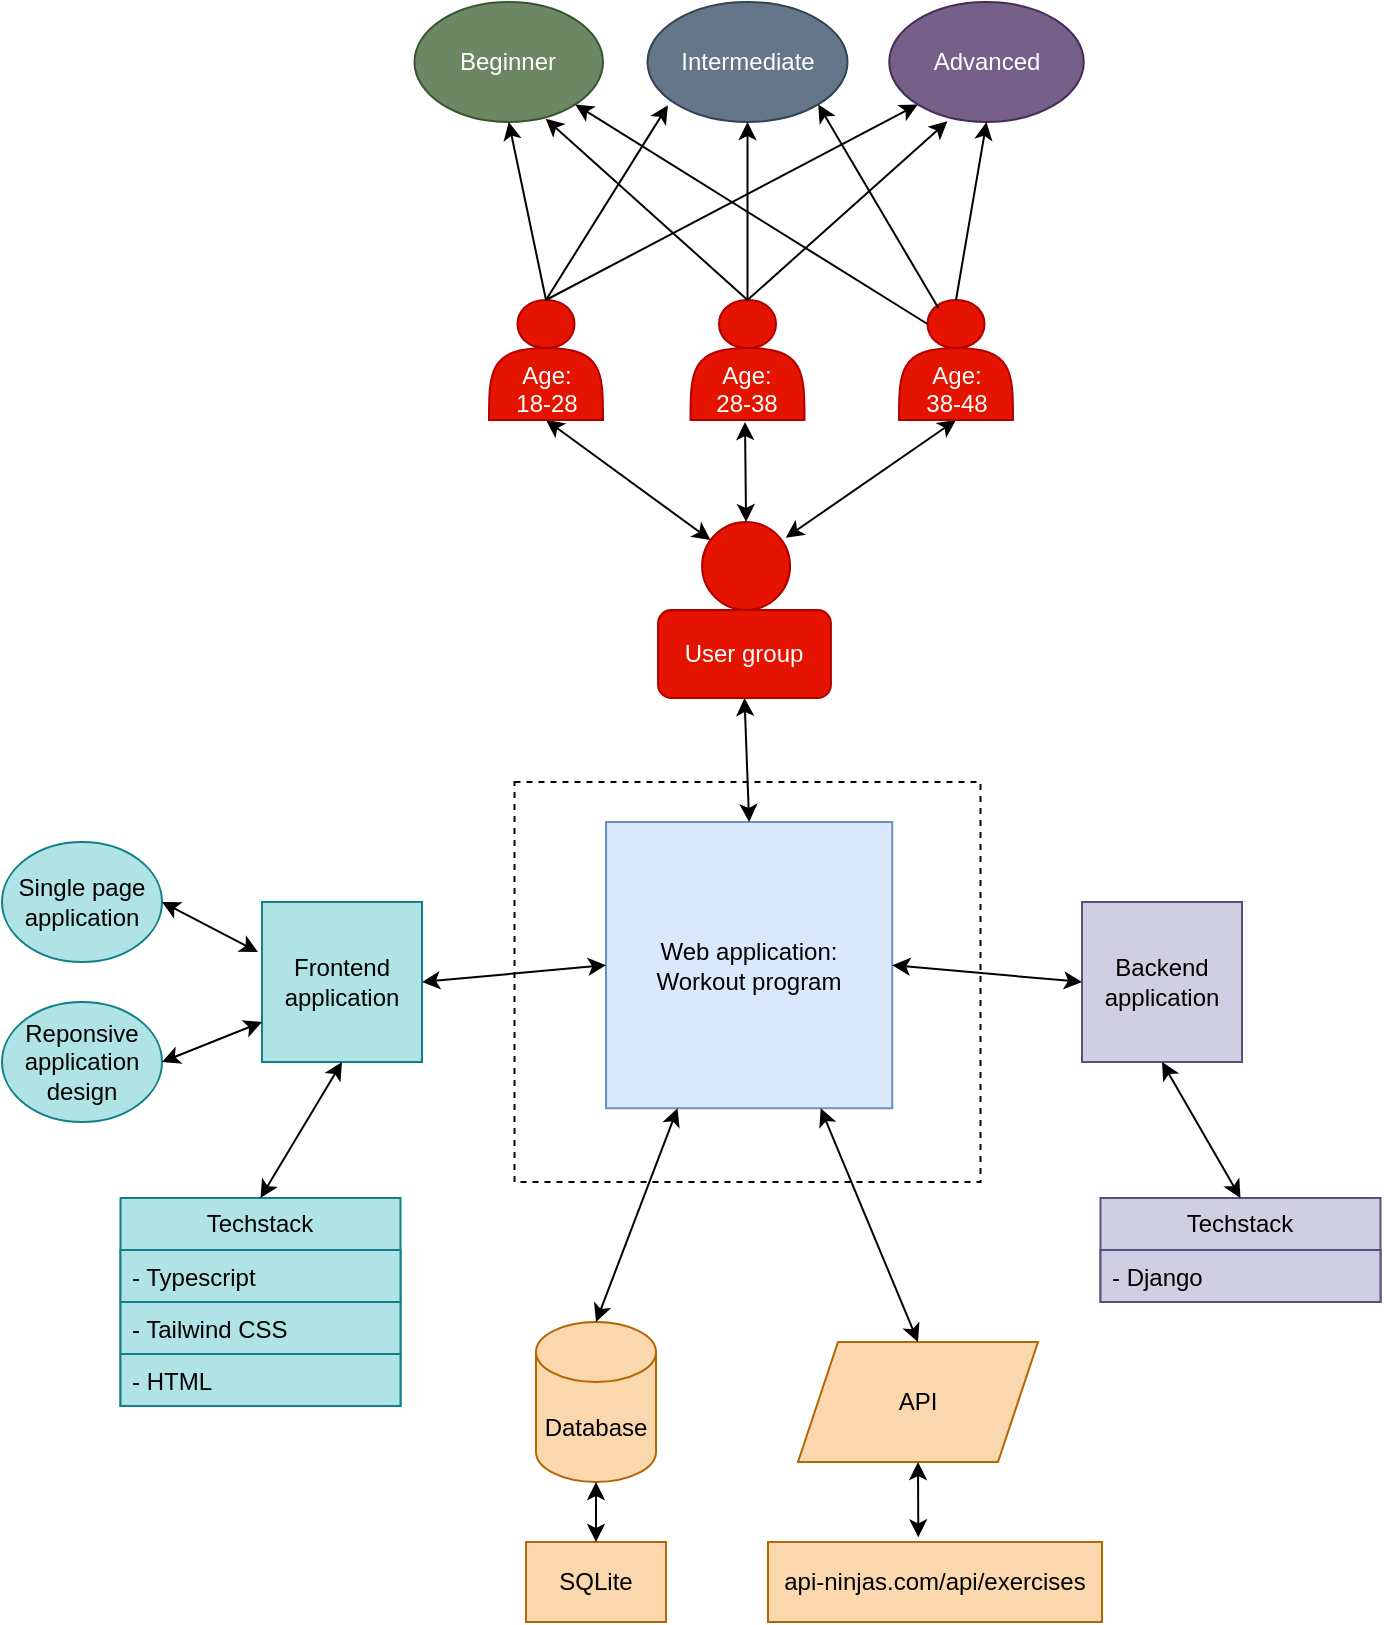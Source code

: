 <mxfile version="24.3.1" type="github">
  <diagram id="prtHgNgQTEPvFCAcTncT" name="Page-1">
    <mxGraphModel dx="956" dy="1661" grid="1" gridSize="10" guides="1" tooltips="1" connect="1" arrows="1" fold="1" page="1" pageScale="1" pageWidth="827" pageHeight="1169" math="0" shadow="0">
      <root>
        <mxCell id="0" />
        <mxCell id="1" parent="0" />
        <mxCell id="ni0Bwwu1d2FK_Tjyk0nq-4" value="" style="verticalLabelPosition=bottom;verticalAlign=top;html=1;shape=mxgraph.basic.rect;fillColor2=none;strokeWidth=1;size=20;indent=5;dashed=1;fillColor=none;" vertex="1" parent="1">
          <mxGeometry x="296.25" y="-640" width="233" height="200" as="geometry" />
        </mxCell>
        <mxCell id="jflDCZqAaWjYb9wbbqbs-2" value="User group" style="rounded=1;whiteSpace=wrap;html=1;fillColor=#e51400;strokeColor=#B20000;fontColor=#ffffff;" parent="1" vertex="1">
          <mxGeometry x="368.03" y="-726" width="86.43" height="44" as="geometry" />
        </mxCell>
        <mxCell id="jflDCZqAaWjYb9wbbqbs-3" value="" style="ellipse;whiteSpace=wrap;html=1;aspect=fixed;fillColor=#e51400;strokeColor=#B20000;fontColor=#ffffff;" parent="1" vertex="1">
          <mxGeometry x="390.03" y="-770" width="44" height="44" as="geometry" />
        </mxCell>
        <mxCell id="jflDCZqAaWjYb9wbbqbs-12" value="" style="endArrow=classic;html=1;rounded=0;startArrow=classic;exitX=0.951;exitY=0.179;exitDx=0;exitDy=0;entryX=0.5;entryY=1;entryDx=0;entryDy=0;exitPerimeter=0;" parent="1" edge="1" target="ni0Bwwu1d2FK_Tjyk0nq-64" source="jflDCZqAaWjYb9wbbqbs-3">
          <mxGeometry width="50" height="50" relative="1" as="geometry">
            <mxPoint x="448.5" y="-740" as="sourcePoint" />
            <mxPoint x="488.5" y="-770" as="targetPoint" />
          </mxGeometry>
        </mxCell>
        <mxCell id="jflDCZqAaWjYb9wbbqbs-14" value="" style="endArrow=classic;html=1;rounded=0;startArrow=classic;exitX=0.5;exitY=0;exitDx=0;exitDy=0;" parent="1" edge="1" source="jflDCZqAaWjYb9wbbqbs-3">
          <mxGeometry width="50" height="50" relative="1" as="geometry">
            <mxPoint x="411.46" y="-760" as="sourcePoint" />
            <mxPoint x="411.5" y="-820" as="targetPoint" />
          </mxGeometry>
        </mxCell>
        <mxCell id="jflDCZqAaWjYb9wbbqbs-15" value="" style="endArrow=classic;html=1;rounded=0;startArrow=classic;entryX=0.5;entryY=1;entryDx=0;entryDy=0;" parent="1" edge="1" target="ni0Bwwu1d2FK_Tjyk0nq-63" source="jflDCZqAaWjYb9wbbqbs-3">
          <mxGeometry width="50" height="50" relative="1" as="geometry">
            <mxPoint x="371.45" y="-744" as="sourcePoint" />
            <mxPoint x="336.32" y="-770" as="targetPoint" />
          </mxGeometry>
        </mxCell>
        <mxCell id="jflDCZqAaWjYb9wbbqbs-22" value="Frontend application" style="whiteSpace=wrap;html=1;aspect=fixed;fillColor=#b0e3e6;strokeColor=#0e8088;" parent="1" vertex="1">
          <mxGeometry x="170" y="-580" width="80" height="80" as="geometry" />
        </mxCell>
        <mxCell id="ni0Bwwu1d2FK_Tjyk0nq-1" value="Backend application" style="whiteSpace=wrap;html=1;aspect=fixed;fillColor=#d0cee2;strokeColor=#56517e;" vertex="1" parent="1">
          <mxGeometry x="580" y="-580" width="80" height="80" as="geometry" />
        </mxCell>
        <mxCell id="ni0Bwwu1d2FK_Tjyk0nq-2" value="Database" style="shape=cylinder3;whiteSpace=wrap;html=1;boundedLbl=1;backgroundOutline=1;size=15;fillColor=#fad7ac;strokeColor=#b46504;" vertex="1" parent="1">
          <mxGeometry x="307" y="-370" width="60" height="80" as="geometry" />
        </mxCell>
        <mxCell id="ni0Bwwu1d2FK_Tjyk0nq-5" value="Techstack" style="swimlane;fontStyle=0;childLayout=stackLayout;horizontal=1;startSize=26;fillColor=#b0e3e6;horizontalStack=0;resizeParent=1;resizeParentMax=0;resizeLast=0;collapsible=1;marginBottom=0;whiteSpace=wrap;html=1;strokeColor=#0e8088;" vertex="1" parent="1">
          <mxGeometry x="99.25" y="-432" width="140" height="104" as="geometry" />
        </mxCell>
        <mxCell id="ni0Bwwu1d2FK_Tjyk0nq-6" value="- Typescript" style="text;strokeColor=#0e8088;fillColor=#b0e3e6;align=left;verticalAlign=top;spacingLeft=4;spacingRight=4;overflow=hidden;rotatable=0;points=[[0,0.5],[1,0.5]];portConstraint=eastwest;whiteSpace=wrap;html=1;" vertex="1" parent="ni0Bwwu1d2FK_Tjyk0nq-5">
          <mxGeometry y="26" width="140" height="26" as="geometry" />
        </mxCell>
        <mxCell id="ni0Bwwu1d2FK_Tjyk0nq-7" value="- Tailwind CSS" style="text;strokeColor=#0e8088;fillColor=#b0e3e6;align=left;verticalAlign=top;spacingLeft=4;spacingRight=4;overflow=hidden;rotatable=0;points=[[0,0.5],[1,0.5]];portConstraint=eastwest;whiteSpace=wrap;html=1;" vertex="1" parent="ni0Bwwu1d2FK_Tjyk0nq-5">
          <mxGeometry y="52" width="140" height="26" as="geometry" />
        </mxCell>
        <mxCell id="ni0Bwwu1d2FK_Tjyk0nq-8" value="- HTML" style="text;strokeColor=#0e8088;fillColor=#b0e3e6;align=left;verticalAlign=top;spacingLeft=4;spacingRight=4;overflow=hidden;rotatable=0;points=[[0,0.5],[1,0.5]];portConstraint=eastwest;whiteSpace=wrap;html=1;" vertex="1" parent="ni0Bwwu1d2FK_Tjyk0nq-5">
          <mxGeometry y="78" width="140" height="26" as="geometry" />
        </mxCell>
        <mxCell id="ni0Bwwu1d2FK_Tjyk0nq-9" value="Techstack" style="swimlane;fontStyle=0;childLayout=stackLayout;horizontal=1;startSize=26;fillColor=#d0cee2;horizontalStack=0;resizeParent=1;resizeParentMax=0;resizeLast=0;collapsible=1;marginBottom=0;whiteSpace=wrap;html=1;strokeColor=#56517e;" vertex="1" parent="1">
          <mxGeometry x="589.25" y="-432" width="140" height="52" as="geometry" />
        </mxCell>
        <mxCell id="ni0Bwwu1d2FK_Tjyk0nq-10" value="- Django" style="text;strokeColor=#56517e;fillColor=#d0cee2;align=left;verticalAlign=top;spacingLeft=4;spacingRight=4;overflow=hidden;rotatable=0;points=[[0,0.5],[1,0.5]];portConstraint=eastwest;whiteSpace=wrap;html=1;" vertex="1" parent="ni0Bwwu1d2FK_Tjyk0nq-9">
          <mxGeometry y="26" width="140" height="26" as="geometry" />
        </mxCell>
        <mxCell id="ni0Bwwu1d2FK_Tjyk0nq-13" value="SQLite" style="rounded=0;whiteSpace=wrap;html=1;fillColor=#fad7ac;strokeColor=#b46504;" vertex="1" parent="1">
          <mxGeometry x="302" y="-260" width="70" height="40" as="geometry" />
        </mxCell>
        <mxCell id="ni0Bwwu1d2FK_Tjyk0nq-25" value="Web application:&lt;br&gt;Workout program" style="whiteSpace=wrap;html=1;aspect=fixed;fillColor=#dae8fc;strokeColor=#6c8ebf;" vertex="1" parent="1">
          <mxGeometry x="342" y="-620" width="143.13" height="143.13" as="geometry" />
        </mxCell>
        <mxCell id="ni0Bwwu1d2FK_Tjyk0nq-27" value="API" style="shape=parallelogram;perimeter=parallelogramPerimeter;whiteSpace=wrap;html=1;fixedSize=1;fillColor=#fad7ac;strokeColor=#b46504;" vertex="1" parent="1">
          <mxGeometry x="438" y="-360" width="120" height="60" as="geometry" />
        </mxCell>
        <mxCell id="ni0Bwwu1d2FK_Tjyk0nq-28" value="" style="endArrow=classic;html=1;rounded=0;startArrow=classic;exitX=0.5;exitY=0;exitDx=0;exitDy=0;entryX=0.5;entryY=1;entryDx=0;entryDy=0;" edge="1" parent="1" source="ni0Bwwu1d2FK_Tjyk0nq-25" target="jflDCZqAaWjYb9wbbqbs-2">
          <mxGeometry width="50" height="50" relative="1" as="geometry">
            <mxPoint x="411" y="-640" as="sourcePoint" />
            <mxPoint x="411" y="-710" as="targetPoint" />
          </mxGeometry>
        </mxCell>
        <mxCell id="ni0Bwwu1d2FK_Tjyk0nq-29" value="" style="endArrow=classic;html=1;rounded=0;startArrow=classic;entryX=1;entryY=0.5;entryDx=0;entryDy=0;exitX=0;exitY=0.5;exitDx=0;exitDy=0;" edge="1" parent="1" source="ni0Bwwu1d2FK_Tjyk0nq-1" target="ni0Bwwu1d2FK_Tjyk0nq-25">
          <mxGeometry width="50" height="50" relative="1" as="geometry">
            <mxPoint x="535.13" y="-434" as="sourcePoint" />
            <mxPoint x="500" y="-460" as="targetPoint" />
          </mxGeometry>
        </mxCell>
        <mxCell id="ni0Bwwu1d2FK_Tjyk0nq-30" value="" style="endArrow=classic;html=1;rounded=0;startArrow=classic;entryX=0;entryY=0.5;entryDx=0;entryDy=0;exitX=1;exitY=0.5;exitDx=0;exitDy=0;" edge="1" parent="1" source="jflDCZqAaWjYb9wbbqbs-22" target="ni0Bwwu1d2FK_Tjyk0nq-25">
          <mxGeometry width="50" height="50" relative="1" as="geometry">
            <mxPoint x="300" y="-440" as="sourcePoint" />
            <mxPoint x="330" y="-460" as="targetPoint" />
          </mxGeometry>
        </mxCell>
        <mxCell id="ni0Bwwu1d2FK_Tjyk0nq-45" value="&lt;div&gt;&lt;br&gt;&lt;/div&gt;&lt;div&gt;&lt;br&gt;&lt;/div&gt;Age:&lt;div&gt;28-38&lt;/div&gt;" style="shape=actor;whiteSpace=wrap;html=1;fillColor=#e51400;strokeColor=#B20000;fontColor=#ffffff;" vertex="1" parent="1">
          <mxGeometry x="384.25" y="-881" width="57" height="60" as="geometry" />
        </mxCell>
        <mxCell id="ni0Bwwu1d2FK_Tjyk0nq-60" value="Beginner" style="shape=ellipse;whiteSpace=wrap;html=1;fillColor=#6d8764;strokeColor=#3A5431;fontColor=#ffffff;perimeter=ellipsePerimeter;" vertex="1" parent="1">
          <mxGeometry x="246.25" y="-1030" width="94.25" height="60" as="geometry" />
        </mxCell>
        <mxCell id="ni0Bwwu1d2FK_Tjyk0nq-61" value="Intermediate" style="shape=ellipse;whiteSpace=wrap;html=1;fillColor=#647687;strokeColor=#314354;fontColor=#ffffff;perimeter=ellipsePerimeter;" vertex="1" parent="1">
          <mxGeometry x="362.75" y="-1030" width="100" height="60" as="geometry" />
        </mxCell>
        <mxCell id="ni0Bwwu1d2FK_Tjyk0nq-68" style="edgeStyle=orthogonalEdgeStyle;rounded=0;orthogonalLoop=1;jettySize=auto;html=1;exitX=0.5;exitY=1;exitDx=0;exitDy=0;entryX=0.5;entryY=1;entryDx=0;entryDy=0;" edge="1" parent="1" source="ni0Bwwu1d2FK_Tjyk0nq-62" target="ni0Bwwu1d2FK_Tjyk0nq-62">
          <mxGeometry relative="1" as="geometry" />
        </mxCell>
        <mxCell id="ni0Bwwu1d2FK_Tjyk0nq-62" value="Advanced" style="shape=ellipse;whiteSpace=wrap;html=1;fillColor=#76608a;strokeColor=#432D57;perimeter=ellipsePerimeter;fontColor=#ffffff;" vertex="1" parent="1">
          <mxGeometry x="483.63" y="-1030" width="97.25" height="60" as="geometry" />
        </mxCell>
        <mxCell id="ni0Bwwu1d2FK_Tjyk0nq-63" value="&lt;div&gt;&lt;br&gt;&lt;/div&gt;&lt;div&gt;&lt;br&gt;&lt;/div&gt;&lt;div&gt;Age:&lt;/div&gt;18-28" style="shape=actor;whiteSpace=wrap;html=1;fillColor=#e51400;strokeColor=#B20000;fontColor=#ffffff;" vertex="1" parent="1">
          <mxGeometry x="283.5" y="-881" width="57" height="60" as="geometry" />
        </mxCell>
        <mxCell id="ni0Bwwu1d2FK_Tjyk0nq-64" value="&lt;div&gt;&lt;br&gt;&lt;/div&gt;&lt;div&gt;&lt;br&gt;&lt;/div&gt;Age:&lt;div&gt;38-48&lt;/div&gt;" style="shape=actor;whiteSpace=wrap;html=1;fillColor=#e51400;strokeColor=#B20000;fontColor=#ffffff;" vertex="1" parent="1">
          <mxGeometry x="488.5" y="-881" width="57" height="60" as="geometry" />
        </mxCell>
        <mxCell id="ni0Bwwu1d2FK_Tjyk0nq-66" value="" style="endArrow=classic;html=1;rounded=0;startArrow=none;exitX=0.5;exitY=0;exitDx=0;exitDy=0;entryX=0.5;entryY=1;entryDx=0;entryDy=0;startFill=0;" edge="1" parent="1" source="ni0Bwwu1d2FK_Tjyk0nq-64" target="ni0Bwwu1d2FK_Tjyk0nq-62">
          <mxGeometry width="50" height="50" relative="1" as="geometry">
            <mxPoint x="605.63" y="-891" as="sourcePoint" />
            <mxPoint x="605.63" y="-1000" as="targetPoint" />
          </mxGeometry>
        </mxCell>
        <mxCell id="ni0Bwwu1d2FK_Tjyk0nq-70" value="" style="endArrow=classic;html=1;rounded=0;startArrow=none;exitX=0.25;exitY=0.2;exitDx=0;exitDy=0;entryX=1;entryY=1;entryDx=0;entryDy=0;exitPerimeter=0;startFill=0;" edge="1" parent="1" source="ni0Bwwu1d2FK_Tjyk0nq-64" target="ni0Bwwu1d2FK_Tjyk0nq-60">
          <mxGeometry width="50" height="50" relative="1" as="geometry">
            <mxPoint x="459" y="-871" as="sourcePoint" />
            <mxPoint x="459" y="-980" as="targetPoint" />
          </mxGeometry>
        </mxCell>
        <mxCell id="ni0Bwwu1d2FK_Tjyk0nq-71" value="" style="endArrow=classic;html=1;rounded=0;startArrow=none;exitX=0.345;exitY=0.067;exitDx=0;exitDy=0;entryX=1;entryY=1;entryDx=0;entryDy=0;exitPerimeter=0;startFill=0;" edge="1" parent="1" source="ni0Bwwu1d2FK_Tjyk0nq-64" target="ni0Bwwu1d2FK_Tjyk0nq-61">
          <mxGeometry width="50" height="50" relative="1" as="geometry">
            <mxPoint x="498.5" y="-871" as="sourcePoint" />
            <mxPoint x="498.5" y="-980" as="targetPoint" />
          </mxGeometry>
        </mxCell>
        <mxCell id="ni0Bwwu1d2FK_Tjyk0nq-72" value="" style="endArrow=classic;html=1;rounded=0;startArrow=none;exitX=0.5;exitY=0;exitDx=0;exitDy=0;entryX=0.5;entryY=1;entryDx=0;entryDy=0;startFill=0;" edge="1" parent="1" source="ni0Bwwu1d2FK_Tjyk0nq-63" target="ni0Bwwu1d2FK_Tjyk0nq-60">
          <mxGeometry width="50" height="50" relative="1" as="geometry">
            <mxPoint x="318.5" y="-871" as="sourcePoint" />
            <mxPoint x="318.5" y="-980" as="targetPoint" />
          </mxGeometry>
        </mxCell>
        <mxCell id="ni0Bwwu1d2FK_Tjyk0nq-73" value="" style="endArrow=classic;html=1;rounded=0;startArrow=none;exitX=0.5;exitY=0;exitDx=0;exitDy=0;entryX=0.102;entryY=0.861;entryDx=0;entryDy=0;entryPerimeter=0;startFill=0;" edge="1" parent="1" source="ni0Bwwu1d2FK_Tjyk0nq-63" target="ni0Bwwu1d2FK_Tjyk0nq-61">
          <mxGeometry width="50" height="50" relative="1" as="geometry">
            <mxPoint x="577.5" y="-861" as="sourcePoint" />
            <mxPoint x="577.5" y="-970" as="targetPoint" />
          </mxGeometry>
        </mxCell>
        <mxCell id="ni0Bwwu1d2FK_Tjyk0nq-74" value="" style="endArrow=classic;html=1;rounded=0;startArrow=none;exitX=0.5;exitY=0;exitDx=0;exitDy=0;entryX=0;entryY=1;entryDx=0;entryDy=0;startFill=0;" edge="1" parent="1" source="ni0Bwwu1d2FK_Tjyk0nq-63" target="ni0Bwwu1d2FK_Tjyk0nq-62">
          <mxGeometry width="50" height="50" relative="1" as="geometry">
            <mxPoint x="277.5" y="-871" as="sourcePoint" />
            <mxPoint x="382.5" y="-988" as="targetPoint" />
          </mxGeometry>
        </mxCell>
        <mxCell id="ni0Bwwu1d2FK_Tjyk0nq-75" value="" style="endArrow=classic;html=1;rounded=0;startArrow=none;exitX=0.5;exitY=0;exitDx=0;exitDy=0;entryX=0.5;entryY=1;entryDx=0;entryDy=0;startFill=0;" edge="1" parent="1" source="ni0Bwwu1d2FK_Tjyk0nq-45" target="ni0Bwwu1d2FK_Tjyk0nq-61">
          <mxGeometry width="50" height="50" relative="1" as="geometry">
            <mxPoint x="339.83" y="-841" as="sourcePoint" />
            <mxPoint x="339.83" y="-950" as="targetPoint" />
          </mxGeometry>
        </mxCell>
        <mxCell id="ni0Bwwu1d2FK_Tjyk0nq-76" value="" style="endArrow=classic;html=1;rounded=0;startArrow=none;exitX=0.5;exitY=0;exitDx=0;exitDy=0;entryX=0.299;entryY=0.994;entryDx=0;entryDy=0;startFill=0;entryPerimeter=0;" edge="1" parent="1" source="ni0Bwwu1d2FK_Tjyk0nq-45" target="ni0Bwwu1d2FK_Tjyk0nq-62">
          <mxGeometry width="50" height="50" relative="1" as="geometry">
            <mxPoint x="448.5" y="-871" as="sourcePoint" />
            <mxPoint x="448.5" y="-980" as="targetPoint" />
          </mxGeometry>
        </mxCell>
        <mxCell id="ni0Bwwu1d2FK_Tjyk0nq-77" value="" style="endArrow=classic;html=1;rounded=0;startArrow=none;exitX=0.5;exitY=0;exitDx=0;exitDy=0;entryX=0.696;entryY=0.972;entryDx=0;entryDy=0;startFill=0;entryPerimeter=0;" edge="1" parent="1" source="ni0Bwwu1d2FK_Tjyk0nq-45" target="ni0Bwwu1d2FK_Tjyk0nq-60">
          <mxGeometry width="50" height="50" relative="1" as="geometry">
            <mxPoint x="422.5" y="-871" as="sourcePoint" />
            <mxPoint x="547.5" y="-980" as="targetPoint" />
          </mxGeometry>
        </mxCell>
        <mxCell id="ni0Bwwu1d2FK_Tjyk0nq-78" value="" style="endArrow=classic;html=1;rounded=0;startArrow=classic;entryX=0.5;entryY=1;entryDx=0;entryDy=0;exitX=0.5;exitY=0;exitDx=0;exitDy=0;" edge="1" parent="1" source="ni0Bwwu1d2FK_Tjyk0nq-5" target="jflDCZqAaWjYb9wbbqbs-22">
          <mxGeometry width="50" height="50" relative="1" as="geometry">
            <mxPoint x="299" y="-410" as="sourcePoint" />
            <mxPoint x="352" y="-467" as="targetPoint" />
          </mxGeometry>
        </mxCell>
        <mxCell id="ni0Bwwu1d2FK_Tjyk0nq-79" value="" style="endArrow=classic;html=1;rounded=0;startArrow=classic;entryX=0.5;entryY=0;entryDx=0;entryDy=0;exitX=0.5;exitY=1;exitDx=0;exitDy=0;" edge="1" parent="1" source="ni0Bwwu1d2FK_Tjyk0nq-1" target="ni0Bwwu1d2FK_Tjyk0nq-9">
          <mxGeometry width="50" height="50" relative="1" as="geometry">
            <mxPoint x="587" y="-366" as="sourcePoint" />
            <mxPoint x="635" y="-380" as="targetPoint" />
          </mxGeometry>
        </mxCell>
        <mxCell id="ni0Bwwu1d2FK_Tjyk0nq-83" value="" style="endArrow=classic;html=1;rounded=0;startArrow=classic;entryX=0.25;entryY=1;entryDx=0;entryDy=0;exitX=0.5;exitY=0;exitDx=0;exitDy=0;exitPerimeter=0;" edge="1" parent="1" source="ni0Bwwu1d2FK_Tjyk0nq-2" target="ni0Bwwu1d2FK_Tjyk0nq-25">
          <mxGeometry width="50" height="50" relative="1" as="geometry">
            <mxPoint x="342" y="-366" as="sourcePoint" />
            <mxPoint x="390" y="-380" as="targetPoint" />
          </mxGeometry>
        </mxCell>
        <mxCell id="ni0Bwwu1d2FK_Tjyk0nq-84" value="" style="endArrow=classic;html=1;rounded=0;startArrow=classic;exitX=0.5;exitY=0;exitDx=0;exitDy=0;entryX=0.75;entryY=1;entryDx=0;entryDy=0;" edge="1" parent="1" source="ni0Bwwu1d2FK_Tjyk0nq-27" target="ni0Bwwu1d2FK_Tjyk0nq-25">
          <mxGeometry width="50" height="50" relative="1" as="geometry">
            <mxPoint x="404.5" y="-273" as="sourcePoint" />
            <mxPoint x="410" y="-470" as="targetPoint" />
          </mxGeometry>
        </mxCell>
        <mxCell id="ni0Bwwu1d2FK_Tjyk0nq-85" value="" style="endArrow=classic;html=1;rounded=0;startArrow=classic;entryX=0.5;entryY=1;entryDx=0;entryDy=0;exitX=0.5;exitY=0;exitDx=0;exitDy=0;entryPerimeter=0;" edge="1" parent="1" source="ni0Bwwu1d2FK_Tjyk0nq-13" target="ni0Bwwu1d2FK_Tjyk0nq-2">
          <mxGeometry width="50" height="50" relative="1" as="geometry">
            <mxPoint x="230" y="-360" as="sourcePoint" />
            <mxPoint x="278" y="-374" as="targetPoint" />
          </mxGeometry>
        </mxCell>
        <mxCell id="ni0Bwwu1d2FK_Tjyk0nq-86" value="api-ninjas.com/api/exercises" style="rounded=0;whiteSpace=wrap;html=1;fillColor=#fad7ac;strokeColor=#b46504;" vertex="1" parent="1">
          <mxGeometry x="423" y="-260" width="167" height="40" as="geometry" />
        </mxCell>
        <mxCell id="ni0Bwwu1d2FK_Tjyk0nq-87" value="" style="endArrow=classic;html=1;rounded=0;startArrow=classic;entryX=0.5;entryY=1;entryDx=0;entryDy=0;exitX=0.45;exitY=-0.058;exitDx=0;exitDy=0;exitPerimeter=0;" edge="1" parent="1" source="ni0Bwwu1d2FK_Tjyk0nq-86" target="ni0Bwwu1d2FK_Tjyk0nq-27">
          <mxGeometry width="50" height="50" relative="1" as="geometry">
            <mxPoint x="487.67" y="-250" as="sourcePoint" />
            <mxPoint x="487.67" y="-285" as="targetPoint" />
          </mxGeometry>
        </mxCell>
        <mxCell id="ni0Bwwu1d2FK_Tjyk0nq-89" value="Single page application" style="ellipse;whiteSpace=wrap;html=1;fillColor=#b0e3e6;strokeColor=#0e8088;" vertex="1" parent="1">
          <mxGeometry x="40" y="-610" width="80" height="60" as="geometry" />
        </mxCell>
        <mxCell id="ni0Bwwu1d2FK_Tjyk0nq-91" value="Reponsive application design" style="ellipse;whiteSpace=wrap;html=1;fillColor=#b0e3e6;strokeColor=#0e8088;" vertex="1" parent="1">
          <mxGeometry x="40" y="-530" width="80" height="60" as="geometry" />
        </mxCell>
        <mxCell id="ni0Bwwu1d2FK_Tjyk0nq-93" value="" style="endArrow=classic;html=1;rounded=0;startArrow=classic;entryX=-0.025;entryY=0.313;entryDx=0;entryDy=0;exitX=1;exitY=0.5;exitDx=0;exitDy=0;entryPerimeter=0;" edge="1" parent="1" source="ni0Bwwu1d2FK_Tjyk0nq-89" target="jflDCZqAaWjYb9wbbqbs-22">
          <mxGeometry width="50" height="50" relative="1" as="geometry">
            <mxPoint x="140" y="-592" as="sourcePoint" />
            <mxPoint x="181" y="-660" as="targetPoint" />
          </mxGeometry>
        </mxCell>
        <mxCell id="ni0Bwwu1d2FK_Tjyk0nq-94" value="" style="endArrow=classic;html=1;rounded=0;startArrow=classic;entryX=0;entryY=0.75;entryDx=0;entryDy=0;exitX=1;exitY=0.5;exitDx=0;exitDy=0;" edge="1" parent="1" source="ni0Bwwu1d2FK_Tjyk0nq-91" target="jflDCZqAaWjYb9wbbqbs-22">
          <mxGeometry width="50" height="50" relative="1" as="geometry">
            <mxPoint x="110" y="-540" as="sourcePoint" />
            <mxPoint x="158" y="-515" as="targetPoint" />
          </mxGeometry>
        </mxCell>
      </root>
    </mxGraphModel>
  </diagram>
</mxfile>

